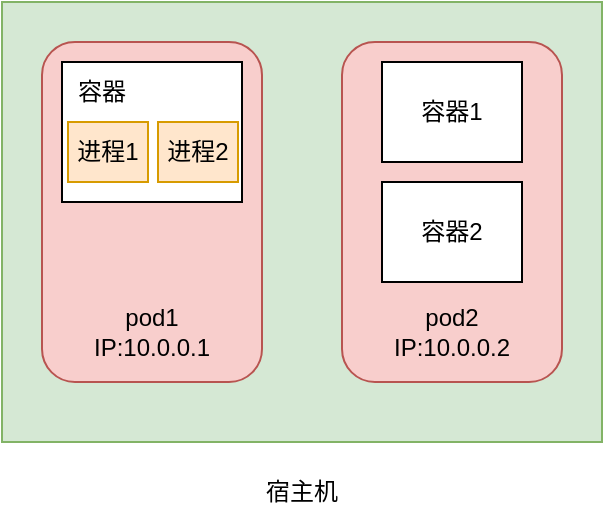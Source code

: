 <mxfile version="26.2.14">
  <diagram name="第 1 页" id="PLK7-iM8lwANKItf3vmk">
    <mxGraphModel dx="1018" dy="689" grid="1" gridSize="10" guides="1" tooltips="1" connect="1" arrows="1" fold="1" page="1" pageScale="1" pageWidth="827" pageHeight="1169" math="0" shadow="0">
      <root>
        <mxCell id="0" />
        <mxCell id="1" parent="0" />
        <mxCell id="SYI_DHDsVVhUefW7UPwv-7" value="" style="rounded=0;whiteSpace=wrap;html=1;fillColor=#d5e8d4;strokeColor=#82b366;" vertex="1" parent="1">
          <mxGeometry x="90" y="220" width="300" height="220" as="geometry" />
        </mxCell>
        <mxCell id="SYI_DHDsVVhUefW7UPwv-2" value="" style="rounded=1;whiteSpace=wrap;html=1;fillColor=#f8cecc;strokeColor=#b85450;" vertex="1" parent="1">
          <mxGeometry x="110" y="240" width="110" height="170" as="geometry" />
        </mxCell>
        <mxCell id="SYI_DHDsVVhUefW7UPwv-3" value="" style="rounded=0;whiteSpace=wrap;html=1;" vertex="1" parent="1">
          <mxGeometry x="120" y="250" width="90" height="70" as="geometry" />
        </mxCell>
        <mxCell id="SYI_DHDsVVhUefW7UPwv-4" value="" style="rounded=1;whiteSpace=wrap;html=1;fillColor=#f8cecc;strokeColor=#b85450;" vertex="1" parent="1">
          <mxGeometry x="260" y="240" width="110" height="170" as="geometry" />
        </mxCell>
        <mxCell id="SYI_DHDsVVhUefW7UPwv-5" value="容器1" style="rounded=0;whiteSpace=wrap;html=1;" vertex="1" parent="1">
          <mxGeometry x="280" y="250" width="70" height="50" as="geometry" />
        </mxCell>
        <mxCell id="SYI_DHDsVVhUefW7UPwv-6" value="容器2" style="rounded=0;whiteSpace=wrap;html=1;" vertex="1" parent="1">
          <mxGeometry x="280" y="310" width="70" height="50" as="geometry" />
        </mxCell>
        <mxCell id="SYI_DHDsVVhUefW7UPwv-8" value="pod1&lt;div&gt;IP:10.0.0.1&lt;/div&gt;" style="text;html=1;align=center;verticalAlign=middle;whiteSpace=wrap;rounded=0;" vertex="1" parent="1">
          <mxGeometry x="135" y="370" width="60" height="30" as="geometry" />
        </mxCell>
        <mxCell id="SYI_DHDsVVhUefW7UPwv-10" value="宿主机" style="text;html=1;align=center;verticalAlign=middle;whiteSpace=wrap;rounded=0;" vertex="1" parent="1">
          <mxGeometry x="210" y="450" width="60" height="30" as="geometry" />
        </mxCell>
        <mxCell id="SYI_DHDsVVhUefW7UPwv-11" value="容器" style="text;html=1;align=center;verticalAlign=middle;whiteSpace=wrap;rounded=0;" vertex="1" parent="1">
          <mxGeometry x="110" y="250" width="60" height="30" as="geometry" />
        </mxCell>
        <mxCell id="SYI_DHDsVVhUefW7UPwv-12" value="进程2" style="rounded=0;whiteSpace=wrap;html=1;fillColor=#ffe6cc;strokeColor=#d79b00;" vertex="1" parent="1">
          <mxGeometry x="168" y="280" width="40" height="30" as="geometry" />
        </mxCell>
        <mxCell id="SYI_DHDsVVhUefW7UPwv-13" value="进程1" style="rounded=0;whiteSpace=wrap;html=1;fillColor=#ffe6cc;strokeColor=#d79b00;" vertex="1" parent="1">
          <mxGeometry x="123" y="280" width="40" height="30" as="geometry" />
        </mxCell>
        <mxCell id="SYI_DHDsVVhUefW7UPwv-15" value="pod2&lt;div&gt;IP:10.0.0.2&lt;/div&gt;" style="text;html=1;align=center;verticalAlign=middle;whiteSpace=wrap;rounded=0;" vertex="1" parent="1">
          <mxGeometry x="285" y="370" width="60" height="30" as="geometry" />
        </mxCell>
      </root>
    </mxGraphModel>
  </diagram>
</mxfile>
